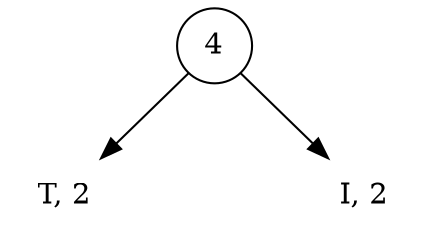 digraph G{
	node[shape=plaintext]
	a4[shape=circle, label="4", style=filled, fillcolor=white, fontcolor=black];
	alT2[label="T, 2", style=filled, fillcolor=white, fontcolor=black];
	arI2[label="I, 2", style=filled, fillcolor=white, fontcolor=black];
	nilam4[label="", style=invis];
	a4->alT2
	a4->nilam4[style=invis];
	a4->arI2
	{rank=same alT2->nilam4->arI2[style=invis]}
}